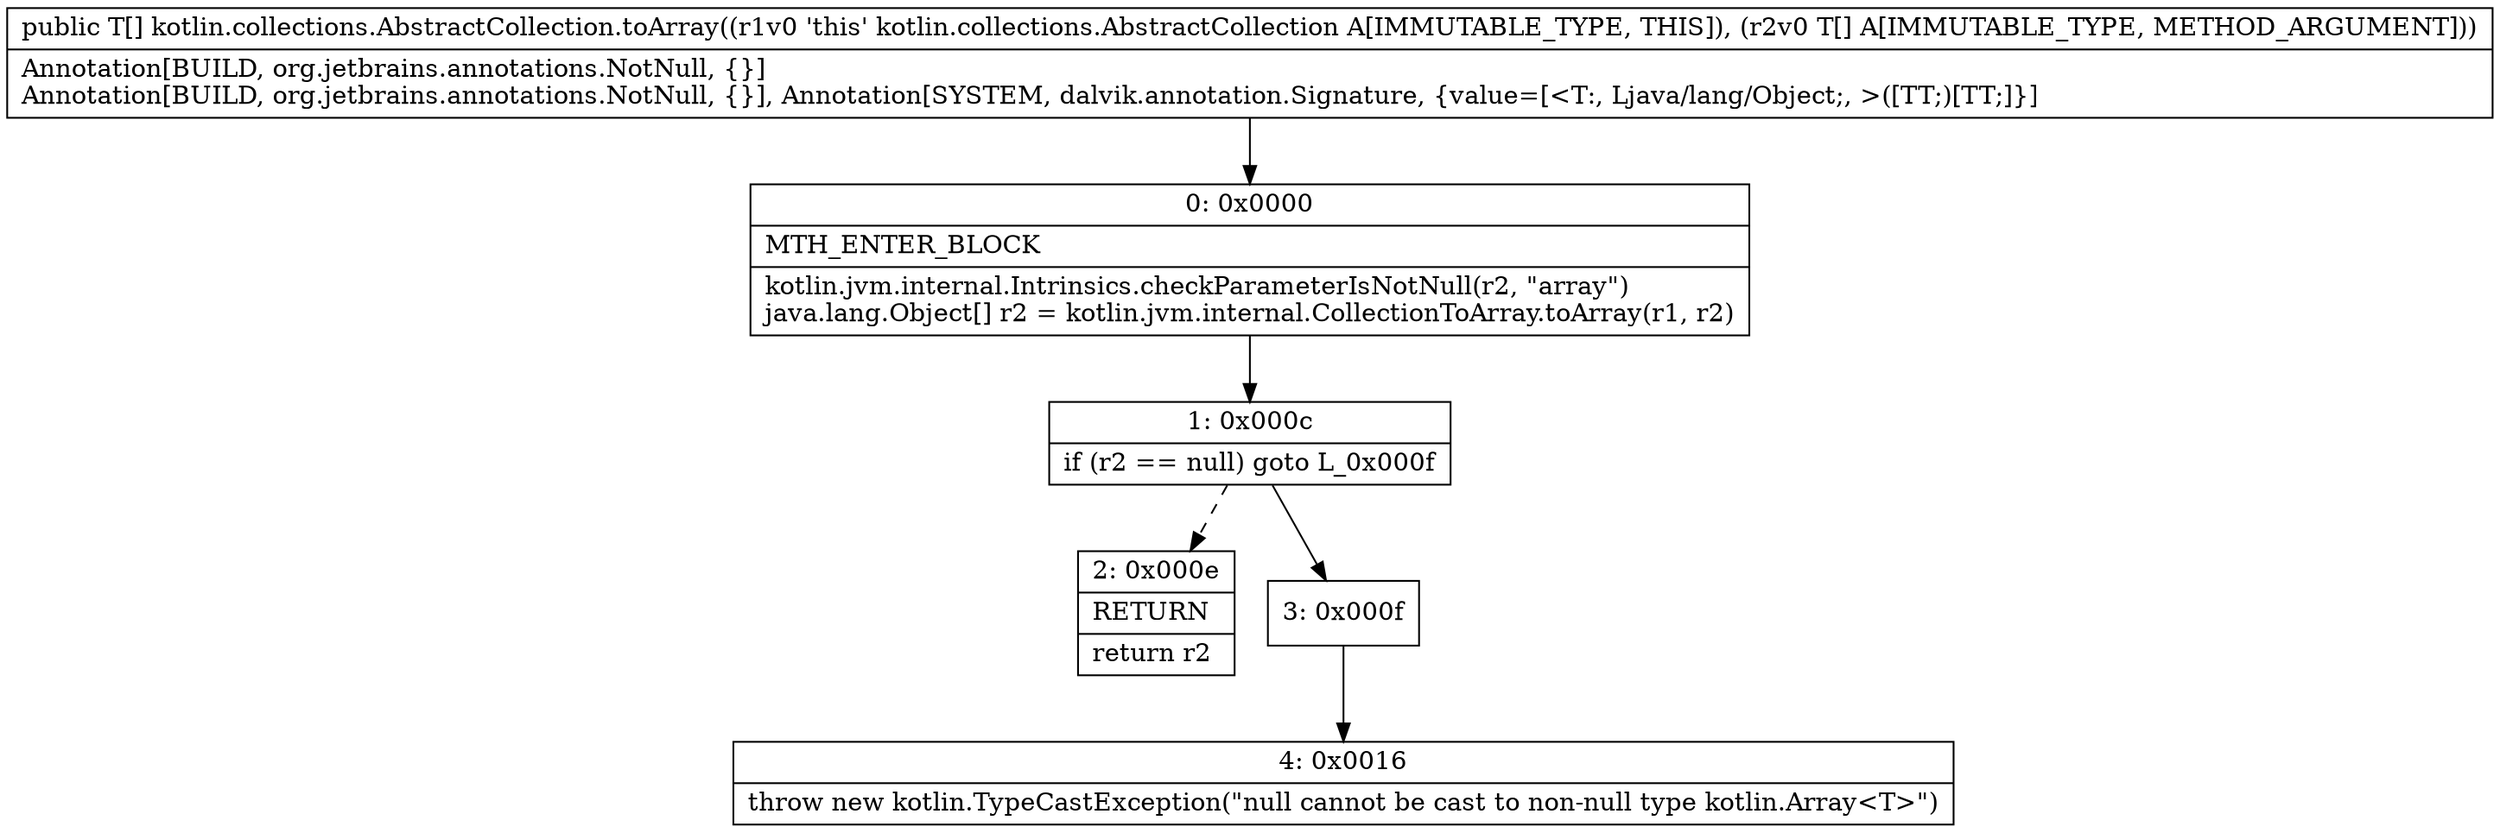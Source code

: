 digraph "CFG forkotlin.collections.AbstractCollection.toArray([Ljava\/lang\/Object;)[Ljava\/lang\/Object;" {
Node_0 [shape=record,label="{0\:\ 0x0000|MTH_ENTER_BLOCK\l|kotlin.jvm.internal.Intrinsics.checkParameterIsNotNull(r2, \"array\")\ljava.lang.Object[] r2 = kotlin.jvm.internal.CollectionToArray.toArray(r1, r2)\l}"];
Node_1 [shape=record,label="{1\:\ 0x000c|if (r2 == null) goto L_0x000f\l}"];
Node_2 [shape=record,label="{2\:\ 0x000e|RETURN\l|return r2\l}"];
Node_3 [shape=record,label="{3\:\ 0x000f}"];
Node_4 [shape=record,label="{4\:\ 0x0016|throw new kotlin.TypeCastException(\"null cannot be cast to non\-null type kotlin.Array\<T\>\")\l}"];
MethodNode[shape=record,label="{public T[] kotlin.collections.AbstractCollection.toArray((r1v0 'this' kotlin.collections.AbstractCollection A[IMMUTABLE_TYPE, THIS]), (r2v0 T[] A[IMMUTABLE_TYPE, METHOD_ARGUMENT]))  | Annotation[BUILD, org.jetbrains.annotations.NotNull, \{\}]\lAnnotation[BUILD, org.jetbrains.annotations.NotNull, \{\}], Annotation[SYSTEM, dalvik.annotation.Signature, \{value=[\<T:, Ljava\/lang\/Object;, \>([TT;)[TT;]\}]\l}"];
MethodNode -> Node_0;
Node_0 -> Node_1;
Node_1 -> Node_2[style=dashed];
Node_1 -> Node_3;
Node_3 -> Node_4;
}


